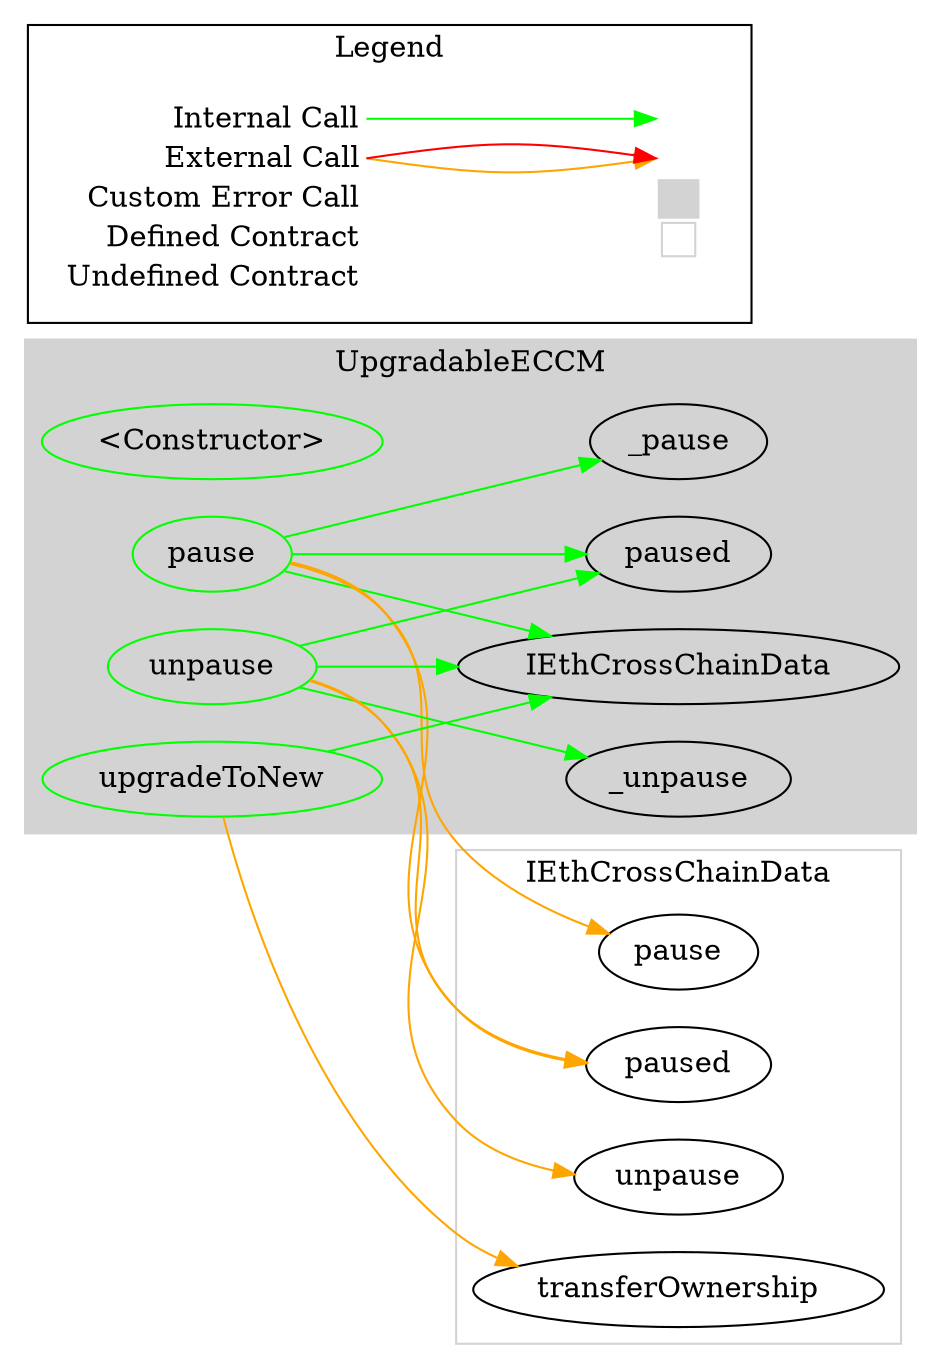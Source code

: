 digraph G {
  graph [ ratio = "auto", page = "100", compound =true ];
subgraph "clusterUpgradableECCM" {
  graph [ label = "UpgradableECCM", color = "lightgray", style = "filled", bgcolor = "lightgray" ];
  "UpgradableECCM.<Constructor>" [ label = "<Constructor>", color = "green" ];
  "UpgradableECCM.pause" [ label = "pause", color = "green" ];
  "UpgradableECCM.unpause" [ label = "unpause", color = "green" ];
  "UpgradableECCM.upgradeToNew" [ label = "upgradeToNew", color = "green" ];
  "UpgradableECCM.paused" [ label = "paused" ];
  "UpgradableECCM._pause" [ label = "_pause" ];
  "UpgradableECCM.IEthCrossChainData" [ label = "IEthCrossChainData" ];
  "UpgradableECCM._unpause" [ label = "_unpause" ];
}

subgraph "clusterIEthCrossChainData" {
  graph [ label = "IEthCrossChainData", color = "lightgray" ];
  "IEthCrossChainData.paused" [ label = "paused" ];
  "IEthCrossChainData.pause" [ label = "pause" ];
  "IEthCrossChainData.unpause" [ label = "unpause" ];
  "IEthCrossChainData.transferOwnership" [ label = "transferOwnership" ];
}

  "UpgradableECCM.pause";
  "UpgradableECCM.paused";
  "UpgradableECCM._pause";
  "UpgradableECCM.IEthCrossChainData";
  "IEthCrossChainData.paused";
  "IEthCrossChainData.pause";
  "UpgradableECCM.unpause";
  "UpgradableECCM._unpause";
  "IEthCrossChainData.unpause";
  "UpgradableECCM.upgradeToNew";
  "IEthCrossChainData.transferOwnership";
  "UpgradableECCM.pause" -> "UpgradableECCM.paused" [ color = "green" ];
  "UpgradableECCM.pause" -> "UpgradableECCM._pause" [ color = "green" ];
  "UpgradableECCM.pause" -> "UpgradableECCM.IEthCrossChainData" [ color = "green" ];
  "UpgradableECCM.pause" -> "IEthCrossChainData.paused" [ color = "orange" ];
  "UpgradableECCM.pause" -> "IEthCrossChainData.pause" [ color = "orange" ];
  "UpgradableECCM.unpause" -> "UpgradableECCM.paused" [ color = "green" ];
  "UpgradableECCM.unpause" -> "UpgradableECCM._unpause" [ color = "green" ];
  "UpgradableECCM.unpause" -> "UpgradableECCM.IEthCrossChainData" [ color = "green" ];
  "UpgradableECCM.unpause" -> "IEthCrossChainData.paused" [ color = "orange" ];
  "UpgradableECCM.unpause" -> "IEthCrossChainData.unpause" [ color = "orange" ];
  "UpgradableECCM.upgradeToNew" -> "UpgradableECCM.IEthCrossChainData" [ color = "green" ];
  "UpgradableECCM.upgradeToNew" -> "IEthCrossChainData.transferOwnership" [ color = "orange" ];


rankdir=LR
node [shape=plaintext]
subgraph cluster_01 { 
label = "Legend";
key [label=<<table border="0" cellpadding="2" cellspacing="0" cellborder="0">
  <tr><td align="right" port="i1">Internal Call</td></tr>
  <tr><td align="right" port="i2">External Call</td></tr>
  <tr><td align="right" port="i2">Custom Error Call</td></tr>
  <tr><td align="right" port="i3">Defined Contract</td></tr>
  <tr><td align="right" port="i4">Undefined Contract</td></tr>
  </table>>]
key2 [label=<<table border="0" cellpadding="2" cellspacing="0" cellborder="0">
  <tr><td port="i1">&nbsp;&nbsp;&nbsp;</td></tr>
  <tr><td port="i2">&nbsp;&nbsp;&nbsp;</td></tr>
  <tr><td port="i3" bgcolor="lightgray">&nbsp;&nbsp;&nbsp;</td></tr>
  <tr><td port="i4">
    <table border="1" cellborder="0" cellspacing="0" cellpadding="7" color="lightgray">
      <tr>
       <td></td>
      </tr>
     </table>
  </td></tr>
  </table>>]
key:i1:e -> key2:i1:w [color="green"]
key:i2:e -> key2:i2:w [color="orange"]
key:i2:e -> key2:i2:w [color="red"]
}
}

